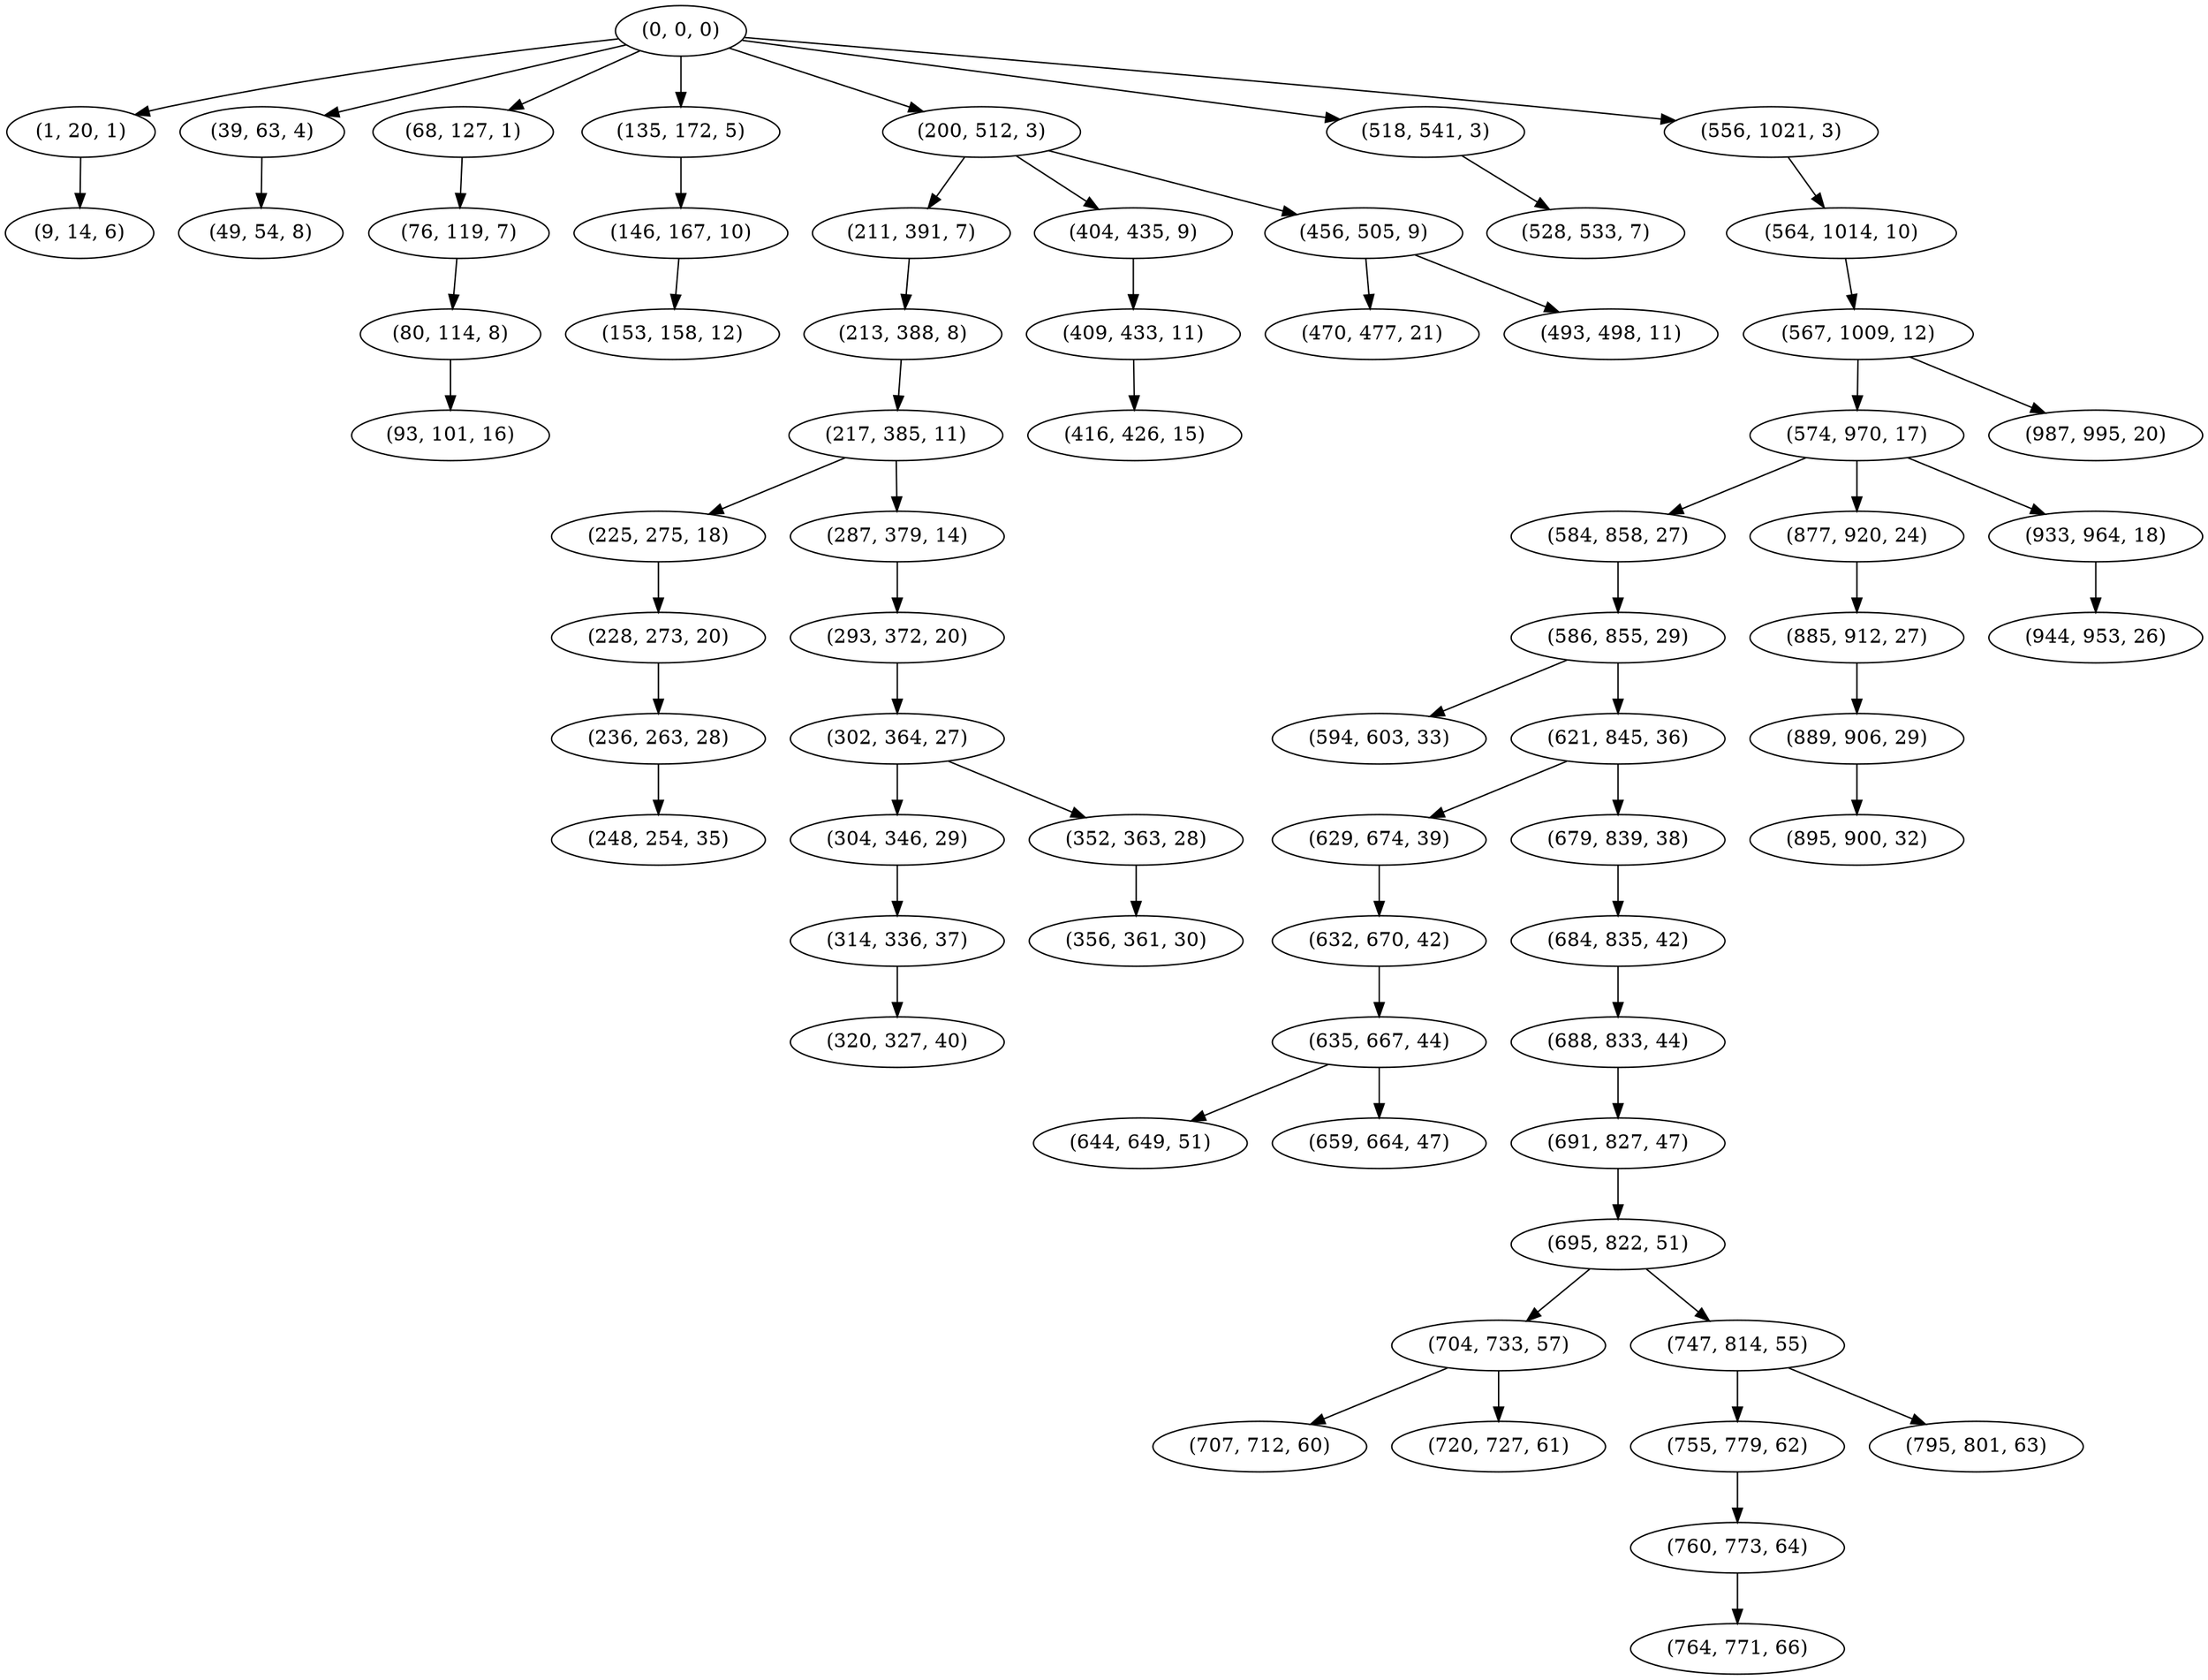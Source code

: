 digraph tree {
    "(0, 0, 0)";
    "(1, 20, 1)";
    "(9, 14, 6)";
    "(39, 63, 4)";
    "(49, 54, 8)";
    "(68, 127, 1)";
    "(76, 119, 7)";
    "(80, 114, 8)";
    "(93, 101, 16)";
    "(135, 172, 5)";
    "(146, 167, 10)";
    "(153, 158, 12)";
    "(200, 512, 3)";
    "(211, 391, 7)";
    "(213, 388, 8)";
    "(217, 385, 11)";
    "(225, 275, 18)";
    "(228, 273, 20)";
    "(236, 263, 28)";
    "(248, 254, 35)";
    "(287, 379, 14)";
    "(293, 372, 20)";
    "(302, 364, 27)";
    "(304, 346, 29)";
    "(314, 336, 37)";
    "(320, 327, 40)";
    "(352, 363, 28)";
    "(356, 361, 30)";
    "(404, 435, 9)";
    "(409, 433, 11)";
    "(416, 426, 15)";
    "(456, 505, 9)";
    "(470, 477, 21)";
    "(493, 498, 11)";
    "(518, 541, 3)";
    "(528, 533, 7)";
    "(556, 1021, 3)";
    "(564, 1014, 10)";
    "(567, 1009, 12)";
    "(574, 970, 17)";
    "(584, 858, 27)";
    "(586, 855, 29)";
    "(594, 603, 33)";
    "(621, 845, 36)";
    "(629, 674, 39)";
    "(632, 670, 42)";
    "(635, 667, 44)";
    "(644, 649, 51)";
    "(659, 664, 47)";
    "(679, 839, 38)";
    "(684, 835, 42)";
    "(688, 833, 44)";
    "(691, 827, 47)";
    "(695, 822, 51)";
    "(704, 733, 57)";
    "(707, 712, 60)";
    "(720, 727, 61)";
    "(747, 814, 55)";
    "(755, 779, 62)";
    "(760, 773, 64)";
    "(764, 771, 66)";
    "(795, 801, 63)";
    "(877, 920, 24)";
    "(885, 912, 27)";
    "(889, 906, 29)";
    "(895, 900, 32)";
    "(933, 964, 18)";
    "(944, 953, 26)";
    "(987, 995, 20)";
    "(0, 0, 0)" -> "(1, 20, 1)";
    "(0, 0, 0)" -> "(39, 63, 4)";
    "(0, 0, 0)" -> "(68, 127, 1)";
    "(0, 0, 0)" -> "(135, 172, 5)";
    "(0, 0, 0)" -> "(200, 512, 3)";
    "(0, 0, 0)" -> "(518, 541, 3)";
    "(0, 0, 0)" -> "(556, 1021, 3)";
    "(1, 20, 1)" -> "(9, 14, 6)";
    "(39, 63, 4)" -> "(49, 54, 8)";
    "(68, 127, 1)" -> "(76, 119, 7)";
    "(76, 119, 7)" -> "(80, 114, 8)";
    "(80, 114, 8)" -> "(93, 101, 16)";
    "(135, 172, 5)" -> "(146, 167, 10)";
    "(146, 167, 10)" -> "(153, 158, 12)";
    "(200, 512, 3)" -> "(211, 391, 7)";
    "(200, 512, 3)" -> "(404, 435, 9)";
    "(200, 512, 3)" -> "(456, 505, 9)";
    "(211, 391, 7)" -> "(213, 388, 8)";
    "(213, 388, 8)" -> "(217, 385, 11)";
    "(217, 385, 11)" -> "(225, 275, 18)";
    "(217, 385, 11)" -> "(287, 379, 14)";
    "(225, 275, 18)" -> "(228, 273, 20)";
    "(228, 273, 20)" -> "(236, 263, 28)";
    "(236, 263, 28)" -> "(248, 254, 35)";
    "(287, 379, 14)" -> "(293, 372, 20)";
    "(293, 372, 20)" -> "(302, 364, 27)";
    "(302, 364, 27)" -> "(304, 346, 29)";
    "(302, 364, 27)" -> "(352, 363, 28)";
    "(304, 346, 29)" -> "(314, 336, 37)";
    "(314, 336, 37)" -> "(320, 327, 40)";
    "(352, 363, 28)" -> "(356, 361, 30)";
    "(404, 435, 9)" -> "(409, 433, 11)";
    "(409, 433, 11)" -> "(416, 426, 15)";
    "(456, 505, 9)" -> "(470, 477, 21)";
    "(456, 505, 9)" -> "(493, 498, 11)";
    "(518, 541, 3)" -> "(528, 533, 7)";
    "(556, 1021, 3)" -> "(564, 1014, 10)";
    "(564, 1014, 10)" -> "(567, 1009, 12)";
    "(567, 1009, 12)" -> "(574, 970, 17)";
    "(567, 1009, 12)" -> "(987, 995, 20)";
    "(574, 970, 17)" -> "(584, 858, 27)";
    "(574, 970, 17)" -> "(877, 920, 24)";
    "(574, 970, 17)" -> "(933, 964, 18)";
    "(584, 858, 27)" -> "(586, 855, 29)";
    "(586, 855, 29)" -> "(594, 603, 33)";
    "(586, 855, 29)" -> "(621, 845, 36)";
    "(621, 845, 36)" -> "(629, 674, 39)";
    "(621, 845, 36)" -> "(679, 839, 38)";
    "(629, 674, 39)" -> "(632, 670, 42)";
    "(632, 670, 42)" -> "(635, 667, 44)";
    "(635, 667, 44)" -> "(644, 649, 51)";
    "(635, 667, 44)" -> "(659, 664, 47)";
    "(679, 839, 38)" -> "(684, 835, 42)";
    "(684, 835, 42)" -> "(688, 833, 44)";
    "(688, 833, 44)" -> "(691, 827, 47)";
    "(691, 827, 47)" -> "(695, 822, 51)";
    "(695, 822, 51)" -> "(704, 733, 57)";
    "(695, 822, 51)" -> "(747, 814, 55)";
    "(704, 733, 57)" -> "(707, 712, 60)";
    "(704, 733, 57)" -> "(720, 727, 61)";
    "(747, 814, 55)" -> "(755, 779, 62)";
    "(747, 814, 55)" -> "(795, 801, 63)";
    "(755, 779, 62)" -> "(760, 773, 64)";
    "(760, 773, 64)" -> "(764, 771, 66)";
    "(877, 920, 24)" -> "(885, 912, 27)";
    "(885, 912, 27)" -> "(889, 906, 29)";
    "(889, 906, 29)" -> "(895, 900, 32)";
    "(933, 964, 18)" -> "(944, 953, 26)";
}
